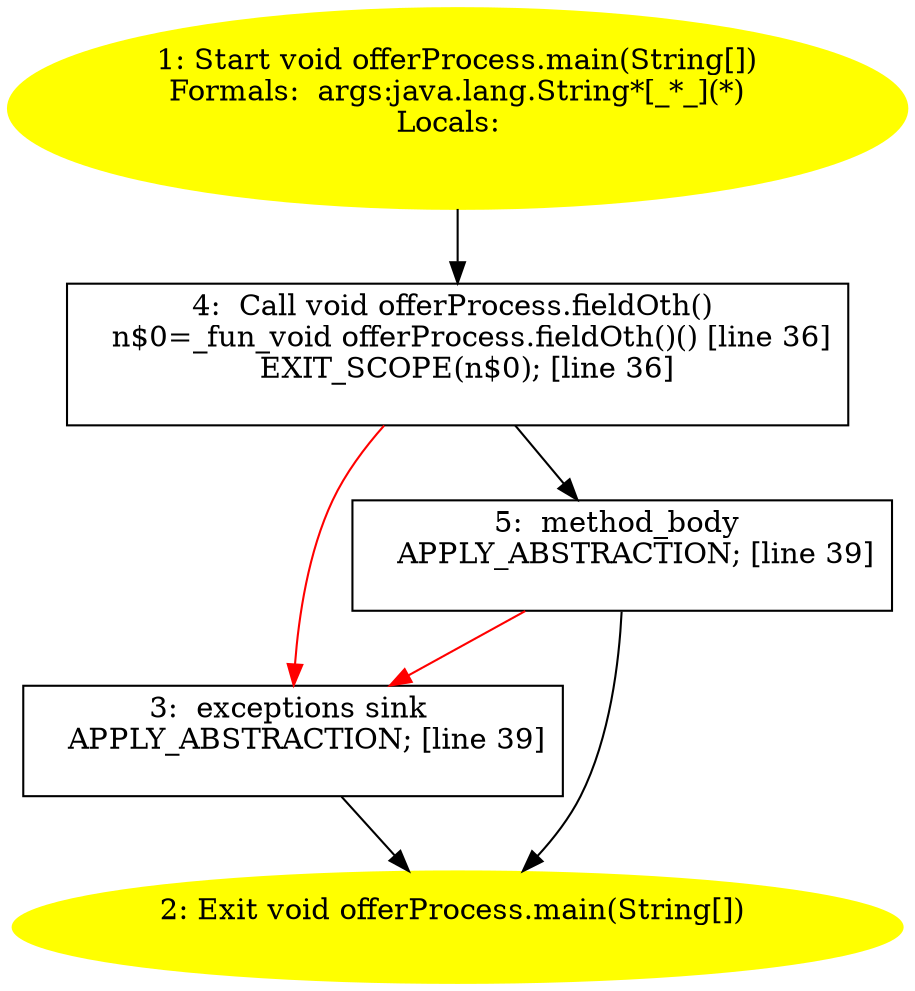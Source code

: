 /* @generated */
digraph cfg {
"com.dulishuo.yimusanfendi.offer.offerProcess.main(java.lang.String[]):void.b72f177f9a3de9b19cc6d335893e9aa8_1" [label="1: Start void offerProcess.main(String[])\nFormals:  args:java.lang.String*[_*_](*)\nLocals:  \n  " color=yellow style=filled]
	

	 "com.dulishuo.yimusanfendi.offer.offerProcess.main(java.lang.String[]):void.b72f177f9a3de9b19cc6d335893e9aa8_1" -> "com.dulishuo.yimusanfendi.offer.offerProcess.main(java.lang.String[]):void.b72f177f9a3de9b19cc6d335893e9aa8_4" ;
"com.dulishuo.yimusanfendi.offer.offerProcess.main(java.lang.String[]):void.b72f177f9a3de9b19cc6d335893e9aa8_2" [label="2: Exit void offerProcess.main(String[]) \n  " color=yellow style=filled]
	

"com.dulishuo.yimusanfendi.offer.offerProcess.main(java.lang.String[]):void.b72f177f9a3de9b19cc6d335893e9aa8_3" [label="3:  exceptions sink \n   APPLY_ABSTRACTION; [line 39]\n " shape="box"]
	

	 "com.dulishuo.yimusanfendi.offer.offerProcess.main(java.lang.String[]):void.b72f177f9a3de9b19cc6d335893e9aa8_3" -> "com.dulishuo.yimusanfendi.offer.offerProcess.main(java.lang.String[]):void.b72f177f9a3de9b19cc6d335893e9aa8_2" ;
"com.dulishuo.yimusanfendi.offer.offerProcess.main(java.lang.String[]):void.b72f177f9a3de9b19cc6d335893e9aa8_4" [label="4:  Call void offerProcess.fieldOth() \n   n$0=_fun_void offerProcess.fieldOth()() [line 36]\n  EXIT_SCOPE(n$0); [line 36]\n " shape="box"]
	

	 "com.dulishuo.yimusanfendi.offer.offerProcess.main(java.lang.String[]):void.b72f177f9a3de9b19cc6d335893e9aa8_4" -> "com.dulishuo.yimusanfendi.offer.offerProcess.main(java.lang.String[]):void.b72f177f9a3de9b19cc6d335893e9aa8_5" ;
	 "com.dulishuo.yimusanfendi.offer.offerProcess.main(java.lang.String[]):void.b72f177f9a3de9b19cc6d335893e9aa8_4" -> "com.dulishuo.yimusanfendi.offer.offerProcess.main(java.lang.String[]):void.b72f177f9a3de9b19cc6d335893e9aa8_3" [color="red" ];
"com.dulishuo.yimusanfendi.offer.offerProcess.main(java.lang.String[]):void.b72f177f9a3de9b19cc6d335893e9aa8_5" [label="5:  method_body \n   APPLY_ABSTRACTION; [line 39]\n " shape="box"]
	

	 "com.dulishuo.yimusanfendi.offer.offerProcess.main(java.lang.String[]):void.b72f177f9a3de9b19cc6d335893e9aa8_5" -> "com.dulishuo.yimusanfendi.offer.offerProcess.main(java.lang.String[]):void.b72f177f9a3de9b19cc6d335893e9aa8_2" ;
	 "com.dulishuo.yimusanfendi.offer.offerProcess.main(java.lang.String[]):void.b72f177f9a3de9b19cc6d335893e9aa8_5" -> "com.dulishuo.yimusanfendi.offer.offerProcess.main(java.lang.String[]):void.b72f177f9a3de9b19cc6d335893e9aa8_3" [color="red" ];
}
